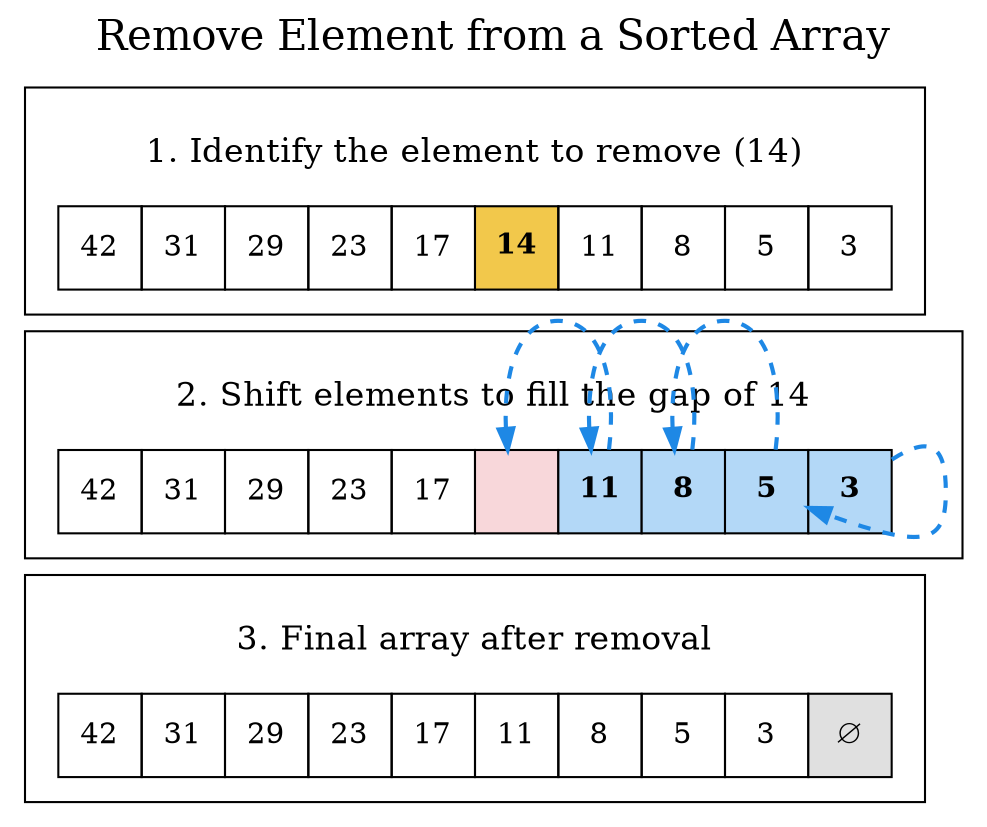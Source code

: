 digraph Remove {
    // General graph settings
    graph [
        rankdir=BT,
        label="Remove Element from a Sorted Array",
        labelloc=t,
        fontsize=20,
        dpi=300;
        //fontname="Helvetica-Bold"
    ];
    node [shape=plaintext, /*fontname="Helvetica"*/];
    edge [style=invis];

    step1_array [shape=none, label=<
            <TABLE BORDER="0" CELLBORDER="1" CELLSPACING="0">
            <TR>
                <TD WIDTH="40" HEIGHT="40">42</TD>
                <TD WIDTH="40" HEIGHT="40">31</TD>
                <TD WIDTH="40" HEIGHT="40">29</TD>
                <TD WIDTH="40" HEIGHT="40">23</TD>
                <TD WIDTH="40" HEIGHT="40">17</TD>
                <TD WIDTH="40" HEIGHT="40">14</TD>
                <TD WIDTH="40" HEIGHT="40">11</TD>
                <TD WIDTH="40" HEIGHT="40">8</TD>
                <TD WIDTH="40" HEIGHT="40">5</TD>
                <TD WIDTH="40" HEIGHT="40">3</TD>
            </TR>
            </TABLE>
        >];
        rankdir=TB;

    // --- STEP 1: Find the element to remove ---
    // --- STEP 1: Find the element to remove (14 is highlighted) ---
    subgraph cluster0 {
        label = "\n1. Identify the element to remove (14)";
        fontsize=16;
        labelloc=t;

        step1_array [label=<
            <TABLE BORDER="0" CELLBORDER="1" CELLSPACING="0">
                <TR>
                    <TD WIDTH="40" HEIGHT="40">42</TD>
                    <TD WIDTH="40" HEIGHT="40">31</TD>
                    <TD WIDTH="40" HEIGHT="40">29</TD>
                    <TD WIDTH="40" HEIGHT="40">23</TD>
                    <TD WIDTH="40" HEIGHT="40">17</TD>
                    <TD PORT="id5" WIDTH="40" HEIGHT="40" BGCOLOR="#F2C84B"><B>14</B></TD>
                    <TD WIDTH="40" HEIGHT="40">11</TD>
                    <TD WIDTH="40" HEIGHT="40">8</TD>
                    <TD WIDTH="40" HEIGHT="40">5</TD>
                    <TD WIDTH="40" HEIGHT="40">3</TD>
                </TR>
            </TABLE>
        >];
    }

    // --- STEP 2: Shift elements to fill the gap of 14 ---
    subgraph cluster1 {
        label = "\n2. Shift elements to fill the gap of 14";
        fontsize=16;
        labelloc=t;

        step2_array [label=<
            <TABLE BORDER="0" CELLBORDER="1" CELLSPACING="0">
            <TR>
                <TD PORT="id0" WIDTH="40" HEIGHT="40">42</TD>
                <TD PORT="id1" WIDTH="40" HEIGHT="40">31</TD>
                <TD PORT="id2" WIDTH="40" HEIGHT="40">29</TD>
                <TD PORT="id3" WIDTH="40" HEIGHT="40">23</TD>
                <TD PORT="id4" WIDTH="40" HEIGHT="40">17</TD>
                <TD PORT="id5" WIDTH="40" HEIGHT="40" BGCOLOR="#F8D7DA"></TD>
                <TD PORT="id6" WIDTH="40" HEIGHT="40" BGCOLOR="#B3D8F7"><B>11</B></TD>
                <TD PORT="id7" WIDTH="40" HEIGHT="40" BGCOLOR="#B3D8F7"><B>8</B></TD>
                <TD PORT="id8" WIDTH="40" HEIGHT="40" BGCOLOR="#B3D8F7"><B>5</B></TD>
                <TD PORT="id9" WIDTH="40" HEIGHT="40" BGCOLOR="#B3D8F7"><B>3</B></TD>
            </TR>
            </TABLE>
        >];

        // Arrow from element 11 to the blank at 14
        step2_array:id6 -> step2_array:id5 [
            color="#1E88E5",
            penwidth=2,
            arrowhead=normal,
            arrowsize=1,
            constraint=false,
            tailclip=true,
            headclip=true,
            minlen=2,
            label="",
            decorate=true,
            dir=forward,
            splines=curved,
            style=dashed
        ];

        // Arrow from element 11 to the blank at 14
        step2_array:id9 -> step2_array:id8 [
            color="#1E88E5",
            penwidth=2,
            arrowhead=normal,
            arrowsize=1,
            constraint=false,
            tailclip=true,
            headclip=true,
            minlen=2,
            label="",
            decorate=true,
            dir=forward,
            splines=curved,
            style=dashed
        ];

        step2_array:id8 -> step2_array:id7 [
            color="#1E88E5",
            penwidth=2,
            arrowhead=normal,
            arrowsize=1,
            constraint=false,
            tailclip=true,
            headclip=true,
            minlen=2,
            label="",
            decorate=true,
            dir=forward,
            splines=curved,
            style=dashed
        ];
        step2_array:id7 -> step2_array:id6 [
            color="#1E88E5",
            penwidth=2,
            arrowhead=normal,
            arrowsize=1,
            constraint=false,
            tailclip=true,
            headclip=true,
            minlen=2,
            label="",
            decorate=true,
            dir=forward,
            splines=curved,
            style=dashed
        ];
    


        
        //step2_array -> step3_array [style=invis, weight=100, constraint=true];

        
    }
    // --- STEP 3: Final array after removal ---
    subgraph cluster2 {
        label = "\n3. Final array after removal";
        fontsize=16;
        labelloc=t;

        step3_array [label=<
            <TABLE BORDER="0" CELLBORDER="1" CELLSPACING="0">
                <TR>
                    <TD PORT="id0" WIDTH="40" HEIGHT="40">42</TD>
                    <TD PORT="id1" WIDTH="40" HEIGHT="40">31</TD>
                    <TD PORT="id2" WIDTH="40" HEIGHT="40">29</TD>
                    <TD PORT="id3" WIDTH="40" HEIGHT="40">23</TD>
                    <TD PORT="id4" WIDTH="40" HEIGHT="40">17</TD>
                    <TD PORT="id5" WIDTH="40" HEIGHT="40">11</TD>
                    <TD PORT="id6" WIDTH="40" HEIGHT="40">8</TD>
                    <TD PORT="id7" WIDTH="40" HEIGHT="40">5</TD>
                    <TD PORT="id8" WIDTH="40" HEIGHT="40">3</TD>
                    <TD PORT="id9" WIDTH="40" HEIGHT="40" BGCOLOR="#E0E0E0">&#8709;</TD>
                </TR>
            </TABLE>
        >];
    }

    { rank=same; }
        step1_array -> step2_array -> step3_array [style=invis, weight=100, constraint=true];


    

}